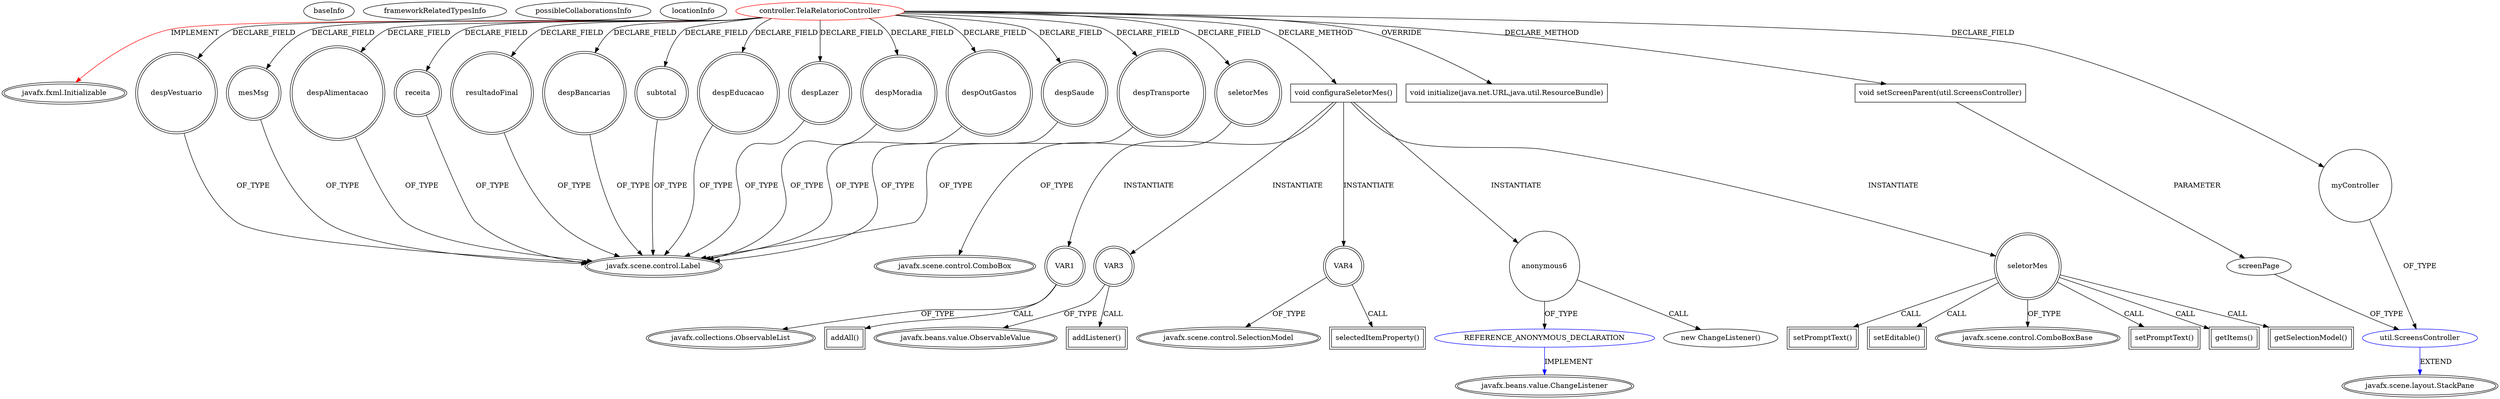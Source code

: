 digraph {
baseInfo[graphId=882,category="extension_graph",isAnonymous=false,possibleRelation=true]
frameworkRelatedTypesInfo[0="javafx.fxml.Initializable"]
possibleCollaborationsInfo[0="882~CLIENT_METHOD_DECLARATION-PARAMETER_DECLARATION-FIELD_DECLARATION-~javafx.fxml.Initializable ~javafx.scene.layout.StackPane ~false~false",1="882~CLIENT_METHOD_DECLARATION-INSTANTIATION-~javafx.fxml.Initializable ~javafx.beans.value.ChangeListener ~false~true"]
locationInfo[projectName="Marcio-Sistemas-MC-repositorio",filePath="/Marcio-Sistemas-MC-repositorio/repositorio-master/controleorcamentofamiliar/src/controller/TelaRelatorioController.java",contextSignature="TelaRelatorioController",graphId="882"]
0[label="controller.TelaRelatorioController",vertexType="ROOT_CLIENT_CLASS_DECLARATION",isFrameworkType=false,color=red]
1[label="javafx.fxml.Initializable",vertexType="FRAMEWORK_INTERFACE_TYPE",isFrameworkType=true,peripheries=2]
2[label="despAlimentacao",vertexType="FIELD_DECLARATION",isFrameworkType=true,peripheries=2,shape=circle]
3[label="javafx.scene.control.Label",vertexType="FRAMEWORK_CLASS_TYPE",isFrameworkType=true,peripheries=2]
4[label="despBancarias",vertexType="FIELD_DECLARATION",isFrameworkType=true,peripheries=2,shape=circle]
6[label="despEducacao",vertexType="FIELD_DECLARATION",isFrameworkType=true,peripheries=2,shape=circle]
8[label="despLazer",vertexType="FIELD_DECLARATION",isFrameworkType=true,peripheries=2,shape=circle]
10[label="despMoradia",vertexType="FIELD_DECLARATION",isFrameworkType=true,peripheries=2,shape=circle]
12[label="despOutGastos",vertexType="FIELD_DECLARATION",isFrameworkType=true,peripheries=2,shape=circle]
14[label="despSaude",vertexType="FIELD_DECLARATION",isFrameworkType=true,peripheries=2,shape=circle]
16[label="despTransporte",vertexType="FIELD_DECLARATION",isFrameworkType=true,peripheries=2,shape=circle]
18[label="despVestuario",vertexType="FIELD_DECLARATION",isFrameworkType=true,peripheries=2,shape=circle]
20[label="mesMsg",vertexType="FIELD_DECLARATION",isFrameworkType=true,peripheries=2,shape=circle]
22[label="myController",vertexType="FIELD_DECLARATION",isFrameworkType=false,shape=circle]
23[label="util.ScreensController",vertexType="REFERENCE_CLIENT_CLASS_DECLARATION",isFrameworkType=false,color=blue]
24[label="javafx.scene.layout.StackPane",vertexType="FRAMEWORK_CLASS_TYPE",isFrameworkType=true,peripheries=2]
25[label="receita",vertexType="FIELD_DECLARATION",isFrameworkType=true,peripheries=2,shape=circle]
27[label="resultadoFinal",vertexType="FIELD_DECLARATION",isFrameworkType=true,peripheries=2,shape=circle]
29[label="seletorMes",vertexType="FIELD_DECLARATION",isFrameworkType=true,peripheries=2,shape=circle]
30[label="javafx.scene.control.ComboBox",vertexType="FRAMEWORK_CLASS_TYPE",isFrameworkType=true,peripheries=2]
31[label="subtotal",vertexType="FIELD_DECLARATION",isFrameworkType=true,peripheries=2,shape=circle]
33[label="void initialize(java.net.URL,java.util.ResourceBundle)",vertexType="OVERRIDING_METHOD_DECLARATION",isFrameworkType=false,shape=box]
34[label="void configuraSeletorMes()",vertexType="CLIENT_METHOD_DECLARATION",isFrameworkType=false,shape=box]
35[label="seletorMes",vertexType="VARIABLE_EXPRESION",isFrameworkType=true,peripheries=2,shape=circle]
37[label="javafx.scene.control.ComboBoxBase",vertexType="FRAMEWORK_CLASS_TYPE",isFrameworkType=true,peripheries=2]
36[label="setPromptText()",vertexType="INSIDE_CALL",isFrameworkType=true,peripheries=2,shape=box]
38[label="VAR1",vertexType="VARIABLE_EXPRESION",isFrameworkType=true,peripheries=2,shape=circle]
40[label="javafx.collections.ObservableList",vertexType="FRAMEWORK_INTERFACE_TYPE",isFrameworkType=true,peripheries=2]
39[label="addAll()",vertexType="INSIDE_CALL",isFrameworkType=true,peripheries=2,shape=box]
42[label="getItems()",vertexType="INSIDE_CALL",isFrameworkType=true,peripheries=2,shape=box]
43[label="VAR3",vertexType="VARIABLE_EXPRESION",isFrameworkType=true,peripheries=2,shape=circle]
45[label="javafx.beans.value.ObservableValue",vertexType="FRAMEWORK_INTERFACE_TYPE",isFrameworkType=true,peripheries=2]
44[label="addListener()",vertexType="INSIDE_CALL",isFrameworkType=true,peripheries=2,shape=box]
46[label="VAR4",vertexType="VARIABLE_EXPRESION",isFrameworkType=true,peripheries=2,shape=circle]
48[label="javafx.scene.control.SelectionModel",vertexType="FRAMEWORK_CLASS_TYPE",isFrameworkType=true,peripheries=2]
47[label="selectedItemProperty()",vertexType="INSIDE_CALL",isFrameworkType=true,peripheries=2,shape=box]
50[label="getSelectionModel()",vertexType="INSIDE_CALL",isFrameworkType=true,peripheries=2,shape=box]
52[label="anonymous6",vertexType="VARIABLE_EXPRESION",isFrameworkType=false,shape=circle]
53[label="REFERENCE_ANONYMOUS_DECLARATION",vertexType="REFERENCE_ANONYMOUS_DECLARATION",isFrameworkType=false,color=blue]
54[label="javafx.beans.value.ChangeListener",vertexType="FRAMEWORK_INTERFACE_TYPE",isFrameworkType=true,peripheries=2]
51[label="new ChangeListener()",vertexType="CONSTRUCTOR_CALL",isFrameworkType=false]
56[label="setPromptText()",vertexType="INSIDE_CALL",isFrameworkType=true,peripheries=2,shape=box]
58[label="setEditable()",vertexType="INSIDE_CALL",isFrameworkType=true,peripheries=2,shape=box]
99[label="void setScreenParent(util.ScreensController)",vertexType="CLIENT_METHOD_DECLARATION",isFrameworkType=false,shape=box]
100[label="screenPage",vertexType="PARAMETER_DECLARATION",isFrameworkType=false]
0->1[label="IMPLEMENT",color=red]
0->2[label="DECLARE_FIELD"]
2->3[label="OF_TYPE"]
0->4[label="DECLARE_FIELD"]
4->3[label="OF_TYPE"]
0->6[label="DECLARE_FIELD"]
6->3[label="OF_TYPE"]
0->8[label="DECLARE_FIELD"]
8->3[label="OF_TYPE"]
0->10[label="DECLARE_FIELD"]
10->3[label="OF_TYPE"]
0->12[label="DECLARE_FIELD"]
12->3[label="OF_TYPE"]
0->14[label="DECLARE_FIELD"]
14->3[label="OF_TYPE"]
0->16[label="DECLARE_FIELD"]
16->3[label="OF_TYPE"]
0->18[label="DECLARE_FIELD"]
18->3[label="OF_TYPE"]
0->20[label="DECLARE_FIELD"]
20->3[label="OF_TYPE"]
0->22[label="DECLARE_FIELD"]
23->24[label="EXTEND",color=blue]
22->23[label="OF_TYPE"]
0->25[label="DECLARE_FIELD"]
25->3[label="OF_TYPE"]
0->27[label="DECLARE_FIELD"]
27->3[label="OF_TYPE"]
0->29[label="DECLARE_FIELD"]
29->30[label="OF_TYPE"]
0->31[label="DECLARE_FIELD"]
31->3[label="OF_TYPE"]
0->33[label="OVERRIDE"]
0->34[label="DECLARE_METHOD"]
34->35[label="INSTANTIATE"]
35->37[label="OF_TYPE"]
35->36[label="CALL"]
34->38[label="INSTANTIATE"]
38->40[label="OF_TYPE"]
38->39[label="CALL"]
35->42[label="CALL"]
34->43[label="INSTANTIATE"]
43->45[label="OF_TYPE"]
43->44[label="CALL"]
34->46[label="INSTANTIATE"]
46->48[label="OF_TYPE"]
46->47[label="CALL"]
35->50[label="CALL"]
34->52[label="INSTANTIATE"]
53->54[label="IMPLEMENT",color=blue]
52->53[label="OF_TYPE"]
52->51[label="CALL"]
35->56[label="CALL"]
35->58[label="CALL"]
0->99[label="DECLARE_METHOD"]
100->23[label="OF_TYPE"]
99->100[label="PARAMETER"]
}

